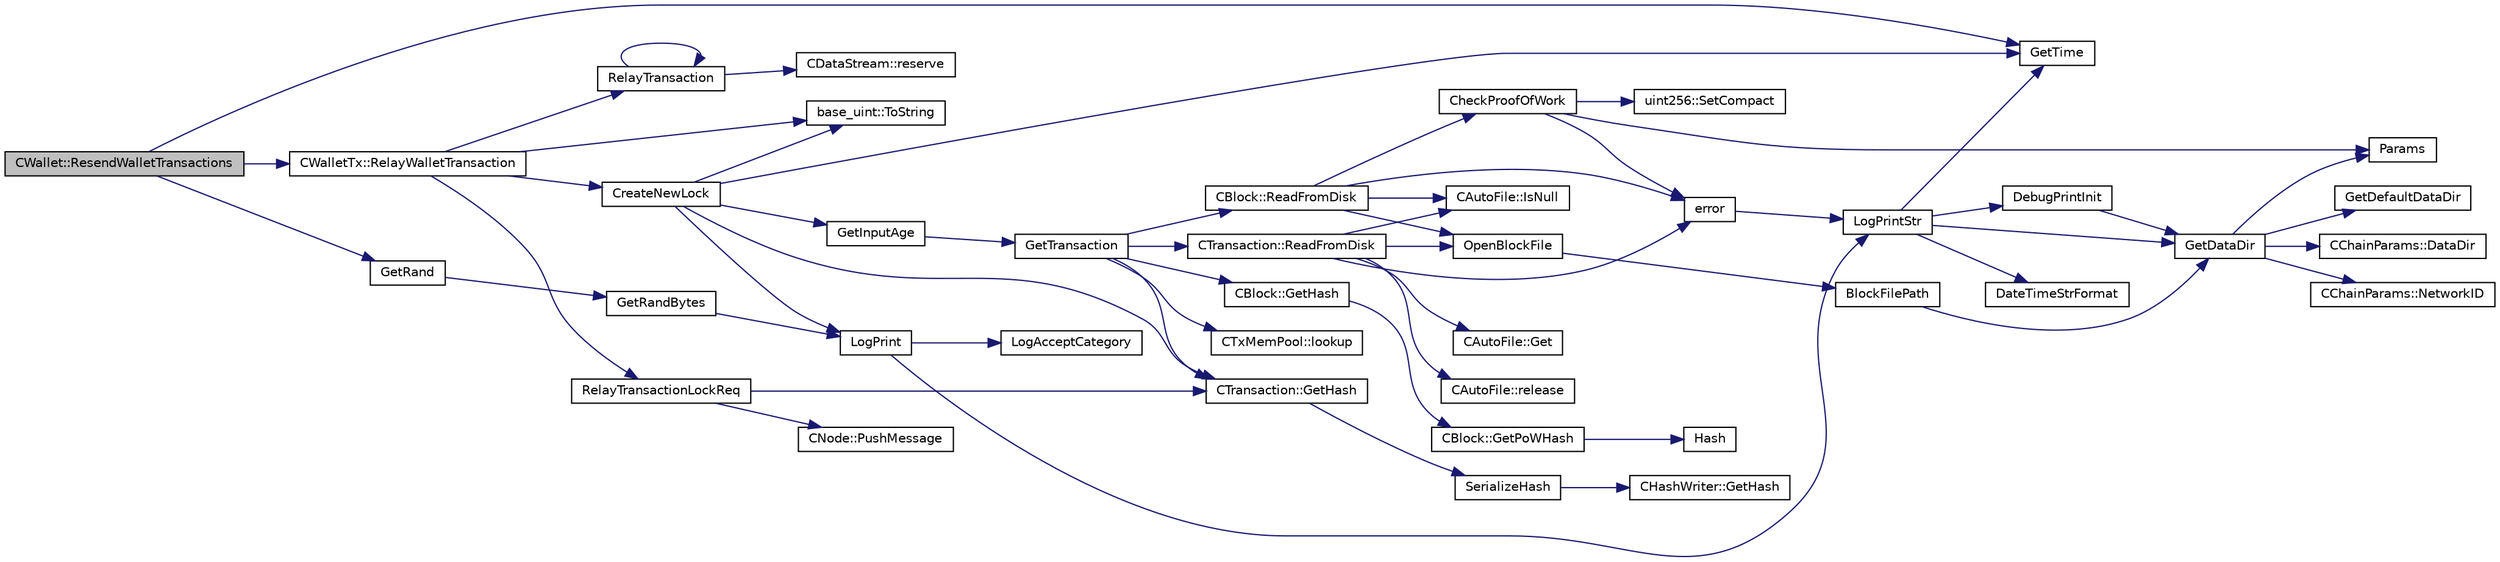 digraph "CWallet::ResendWalletTransactions"
{
  edge [fontname="Helvetica",fontsize="10",labelfontname="Helvetica",labelfontsize="10"];
  node [fontname="Helvetica",fontsize="10",shape=record];
  rankdir="LR";
  Node3204 [label="CWallet::ResendWalletTransactions",height=0.2,width=0.4,color="black", fillcolor="grey75", style="filled", fontcolor="black"];
  Node3204 -> Node3205 [color="midnightblue",fontsize="10",style="solid",fontname="Helvetica"];
  Node3205 [label="GetTime",height=0.2,width=0.4,color="black", fillcolor="white", style="filled",URL="$df/d2d/util_8cpp.html#a46fac5fba8ba905b5f9acb364f5d8c6f"];
  Node3204 -> Node3206 [color="midnightblue",fontsize="10",style="solid",fontname="Helvetica"];
  Node3206 [label="GetRand",height=0.2,width=0.4,color="black", fillcolor="white", style="filled",URL="$df/d2d/util_8cpp.html#a27d9149d522b1fa87d84e5e9ca902aef"];
  Node3206 -> Node3207 [color="midnightblue",fontsize="10",style="solid",fontname="Helvetica"];
  Node3207 [label="GetRandBytes",height=0.2,width=0.4,color="black", fillcolor="white", style="filled",URL="$df/d2d/util_8cpp.html#acf52c2aa8213c7b15e26594a2264ed8a"];
  Node3207 -> Node3208 [color="midnightblue",fontsize="10",style="solid",fontname="Helvetica"];
  Node3208 [label="LogPrint",height=0.2,width=0.4,color="black", fillcolor="white", style="filled",URL="$d8/d3c/util_8h.html#aab1f837a2366f424bdc996fdf6352171"];
  Node3208 -> Node3209 [color="midnightblue",fontsize="10",style="solid",fontname="Helvetica"];
  Node3209 [label="LogAcceptCategory",height=0.2,width=0.4,color="black", fillcolor="white", style="filled",URL="$d8/d3c/util_8h.html#a343d2a13efe00125f78d25dafb0a8d98"];
  Node3208 -> Node3210 [color="midnightblue",fontsize="10",style="solid",fontname="Helvetica"];
  Node3210 [label="LogPrintStr",height=0.2,width=0.4,color="black", fillcolor="white", style="filled",URL="$d8/d3c/util_8h.html#afd4c3002b2797c0560adddb6af3ca1da"];
  Node3210 -> Node3211 [color="midnightblue",fontsize="10",style="solid",fontname="Helvetica"];
  Node3211 [label="DebugPrintInit",height=0.2,width=0.4,color="black", fillcolor="white", style="filled",URL="$df/d2d/util_8cpp.html#a751ff5f21d880737811136b5e0bcea12"];
  Node3211 -> Node3212 [color="midnightblue",fontsize="10",style="solid",fontname="Helvetica"];
  Node3212 [label="GetDataDir",height=0.2,width=0.4,color="black", fillcolor="white", style="filled",URL="$df/d2d/util_8cpp.html#ab83866a054745d4b30a3948a1b44beba"];
  Node3212 -> Node3213 [color="midnightblue",fontsize="10",style="solid",fontname="Helvetica"];
  Node3213 [label="Params",height=0.2,width=0.4,color="black", fillcolor="white", style="filled",URL="$df/dbf/chainparams_8cpp.html#ace5c5b706d71a324a417dd2db394fd4a",tooltip="Return the currently selected parameters. "];
  Node3212 -> Node3214 [color="midnightblue",fontsize="10",style="solid",fontname="Helvetica"];
  Node3214 [label="CChainParams::NetworkID",height=0.2,width=0.4,color="black", fillcolor="white", style="filled",URL="$d1/d4f/class_c_chain_params.html#a90dc493ec0c0325c98c3ac06eb99862b"];
  Node3212 -> Node3215 [color="midnightblue",fontsize="10",style="solid",fontname="Helvetica"];
  Node3215 [label="GetDefaultDataDir",height=0.2,width=0.4,color="black", fillcolor="white", style="filled",URL="$df/d2d/util_8cpp.html#ab272995de020a3bcbf743be630e485c6"];
  Node3212 -> Node3216 [color="midnightblue",fontsize="10",style="solid",fontname="Helvetica"];
  Node3216 [label="CChainParams::DataDir",height=0.2,width=0.4,color="black", fillcolor="white", style="filled",URL="$d1/d4f/class_c_chain_params.html#a959488b5d8e6fe62857940b831d73a78"];
  Node3210 -> Node3212 [color="midnightblue",fontsize="10",style="solid",fontname="Helvetica"];
  Node3210 -> Node3217 [color="midnightblue",fontsize="10",style="solid",fontname="Helvetica"];
  Node3217 [label="DateTimeStrFormat",height=0.2,width=0.4,color="black", fillcolor="white", style="filled",URL="$df/d2d/util_8cpp.html#a749bc6776c8ec72d7c5e4dea56aee415"];
  Node3210 -> Node3205 [color="midnightblue",fontsize="10",style="solid",fontname="Helvetica"];
  Node3204 -> Node3218 [color="midnightblue",fontsize="10",style="solid",fontname="Helvetica"];
  Node3218 [label="CWalletTx::RelayWalletTransaction",height=0.2,width=0.4,color="black", fillcolor="white", style="filled",URL="$d6/d53/class_c_wallet_tx.html#aec8c50f3fcde27525485b6cd4a4e19b5"];
  Node3218 -> Node3219 [color="midnightblue",fontsize="10",style="solid",fontname="Helvetica"];
  Node3219 [label="base_uint::ToString",height=0.2,width=0.4,color="black", fillcolor="white", style="filled",URL="$da/df7/classbase__uint.html#acccba4d9d51a0c36261718ca0cbb293b"];
  Node3218 -> Node3220 [color="midnightblue",fontsize="10",style="solid",fontname="Helvetica"];
  Node3220 [label="CreateNewLock",height=0.2,width=0.4,color="black", fillcolor="white", style="filled",URL="$db/d72/instantx_8cpp.html#a3774b6dae3dfa0a6c85e3604e742150c"];
  Node3220 -> Node3221 [color="midnightblue",fontsize="10",style="solid",fontname="Helvetica"];
  Node3221 [label="GetInputAge",height=0.2,width=0.4,color="black", fillcolor="white", style="filled",URL="$df/d0a/main_8cpp.html#ae137d76bbcaf8d65fab905889b504e26"];
  Node3221 -> Node3222 [color="midnightblue",fontsize="10",style="solid",fontname="Helvetica"];
  Node3222 [label="GetTransaction",height=0.2,width=0.4,color="black", fillcolor="white", style="filled",URL="$df/d0a/main_8cpp.html#a7d2a4633e4e0e8e4cb9c881d45a496b5"];
  Node3222 -> Node3223 [color="midnightblue",fontsize="10",style="solid",fontname="Helvetica"];
  Node3223 [label="CTxMemPool::lookup",height=0.2,width=0.4,color="black", fillcolor="white", style="filled",URL="$db/d98/class_c_tx_mem_pool.html#ad6d9966cdeb4b6586f7186e709b4e77e"];
  Node3222 -> Node3224 [color="midnightblue",fontsize="10",style="solid",fontname="Helvetica"];
  Node3224 [label="CTransaction::ReadFromDisk",height=0.2,width=0.4,color="black", fillcolor="white", style="filled",URL="$df/d43/class_c_transaction.html#ad9d526afecbd816c385343f60c5352fd"];
  Node3224 -> Node3225 [color="midnightblue",fontsize="10",style="solid",fontname="Helvetica"];
  Node3225 [label="OpenBlockFile",height=0.2,width=0.4,color="black", fillcolor="white", style="filled",URL="$d4/dbf/main_8h.html#acaa494f20aefb99c5f5f9022a97d0040"];
  Node3225 -> Node3226 [color="midnightblue",fontsize="10",style="solid",fontname="Helvetica"];
  Node3226 [label="BlockFilePath",height=0.2,width=0.4,color="black", fillcolor="white", style="filled",URL="$df/d0a/main_8cpp.html#ac8bea30995cabddbc181f7c3b81340f0"];
  Node3226 -> Node3212 [color="midnightblue",fontsize="10",style="solid",fontname="Helvetica"];
  Node3224 -> Node3227 [color="midnightblue",fontsize="10",style="solid",fontname="Helvetica"];
  Node3227 [label="CAutoFile::IsNull",height=0.2,width=0.4,color="black", fillcolor="white", style="filled",URL="$df/dc9/class_c_auto_file.html#a7fd47268b6d85a89acafdb73559f8e78",tooltip="Return true if the wrapped FILE* is NULL, false otherwise. "];
  Node3224 -> Node3228 [color="midnightblue",fontsize="10",style="solid",fontname="Helvetica"];
  Node3228 [label="error",height=0.2,width=0.4,color="black", fillcolor="white", style="filled",URL="$d8/d3c/util_8h.html#af8985880cf4ef26df0a5aa2ffcb76662"];
  Node3228 -> Node3210 [color="midnightblue",fontsize="10",style="solid",fontname="Helvetica"];
  Node3224 -> Node3229 [color="midnightblue",fontsize="10",style="solid",fontname="Helvetica"];
  Node3229 [label="CAutoFile::Get",height=0.2,width=0.4,color="black", fillcolor="white", style="filled",URL="$df/dc9/class_c_auto_file.html#a2c1ad2d25562fea82a54bdef2793a0dd",tooltip="Get wrapped FILE* without transfer of ownership. "];
  Node3224 -> Node3230 [color="midnightblue",fontsize="10",style="solid",fontname="Helvetica"];
  Node3230 [label="CAutoFile::release",height=0.2,width=0.4,color="black", fillcolor="white", style="filled",URL="$df/dc9/class_c_auto_file.html#a25b51d94dc85c4140da0b15494ac9f8a",tooltip="Get wrapped FILE* with transfer of ownership. "];
  Node3222 -> Node3231 [color="midnightblue",fontsize="10",style="solid",fontname="Helvetica"];
  Node3231 [label="CBlock::ReadFromDisk",height=0.2,width=0.4,color="black", fillcolor="white", style="filled",URL="$d3/d51/class_c_block.html#a77a1b1e9902e1e557d762f5a5f325cd8"];
  Node3231 -> Node3225 [color="midnightblue",fontsize="10",style="solid",fontname="Helvetica"];
  Node3231 -> Node3227 [color="midnightblue",fontsize="10",style="solid",fontname="Helvetica"];
  Node3231 -> Node3228 [color="midnightblue",fontsize="10",style="solid",fontname="Helvetica"];
  Node3231 -> Node3232 [color="midnightblue",fontsize="10",style="solid",fontname="Helvetica"];
  Node3232 [label="CheckProofOfWork",height=0.2,width=0.4,color="black", fillcolor="white", style="filled",URL="$d1/d08/proofs_8cpp.html#a20a76dbc6ac5b8a6e0aaef85522b1069",tooltip="Check whether a block hash satisfies the proof-of-work requirement specified by nBits. "];
  Node3232 -> Node3233 [color="midnightblue",fontsize="10",style="solid",fontname="Helvetica"];
  Node3233 [label="uint256::SetCompact",height=0.2,width=0.4,color="black", fillcolor="white", style="filled",URL="$d2/d86/classuint256.html#a54bc91c8535c43f881bba1fdb11ca7fa",tooltip="The \"compact\" format is a representation of a whole number N using an unsigned 32bit number similar t..."];
  Node3232 -> Node3213 [color="midnightblue",fontsize="10",style="solid",fontname="Helvetica"];
  Node3232 -> Node3228 [color="midnightblue",fontsize="10",style="solid",fontname="Helvetica"];
  Node3222 -> Node3234 [color="midnightblue",fontsize="10",style="solid",fontname="Helvetica"];
  Node3234 [label="CBlock::GetHash",height=0.2,width=0.4,color="black", fillcolor="white", style="filled",URL="$d3/d51/class_c_block.html#a681acf1fa72ec2ed6c83ea5afc14e0f3"];
  Node3234 -> Node3235 [color="midnightblue",fontsize="10",style="solid",fontname="Helvetica"];
  Node3235 [label="CBlock::GetPoWHash",height=0.2,width=0.4,color="black", fillcolor="white", style="filled",URL="$d3/d51/class_c_block.html#af203beb528a62ec30b0453cf5d860044"];
  Node3235 -> Node3236 [color="midnightblue",fontsize="10",style="solid",fontname="Helvetica"];
  Node3236 [label="Hash",height=0.2,width=0.4,color="black", fillcolor="white", style="filled",URL="$db/dfb/hash_8h.html#ab3f6c437460137530d86e09c2c102e99"];
  Node3222 -> Node3237 [color="midnightblue",fontsize="10",style="solid",fontname="Helvetica"];
  Node3237 [label="CTransaction::GetHash",height=0.2,width=0.4,color="black", fillcolor="white", style="filled",URL="$df/d43/class_c_transaction.html#a0b46d80e82ca324e82c2ce3fc1492bfa"];
  Node3237 -> Node3238 [color="midnightblue",fontsize="10",style="solid",fontname="Helvetica"];
  Node3238 [label="SerializeHash",height=0.2,width=0.4,color="black", fillcolor="white", style="filled",URL="$db/dfb/hash_8h.html#a6de694e43f17c62025c6883965b65e63"];
  Node3238 -> Node3239 [color="midnightblue",fontsize="10",style="solid",fontname="Helvetica"];
  Node3239 [label="CHashWriter::GetHash",height=0.2,width=0.4,color="black", fillcolor="white", style="filled",URL="$d2/def/class_c_hash_writer.html#ae94a937211502eabf19477630090093a"];
  Node3220 -> Node3237 [color="midnightblue",fontsize="10",style="solid",fontname="Helvetica"];
  Node3220 -> Node3219 [color="midnightblue",fontsize="10",style="solid",fontname="Helvetica"];
  Node3220 -> Node3205 [color="midnightblue",fontsize="10",style="solid",fontname="Helvetica"];
  Node3220 -> Node3208 [color="midnightblue",fontsize="10",style="solid",fontname="Helvetica"];
  Node3218 -> Node3240 [color="midnightblue",fontsize="10",style="solid",fontname="Helvetica"];
  Node3240 [label="RelayTransactionLockReq",height=0.2,width=0.4,color="black", fillcolor="white", style="filled",URL="$dd/d84/net_8cpp.html#adb65a9b8fedbc980f2bb4ab5da6d3392"];
  Node3240 -> Node3237 [color="midnightblue",fontsize="10",style="solid",fontname="Helvetica"];
  Node3240 -> Node3241 [color="midnightblue",fontsize="10",style="solid",fontname="Helvetica"];
  Node3241 [label="CNode::PushMessage",height=0.2,width=0.4,color="black", fillcolor="white", style="filled",URL="$d1/d64/class_c_node.html#a204fda3d33404cb37698c085b1583ab2"];
  Node3218 -> Node3242 [color="midnightblue",fontsize="10",style="solid",fontname="Helvetica"];
  Node3242 [label="RelayTransaction",height=0.2,width=0.4,color="black", fillcolor="white", style="filled",URL="$dd/d84/net_8cpp.html#abe329205a15b55df86608f5f1964bdb1"];
  Node3242 -> Node3243 [color="midnightblue",fontsize="10",style="solid",fontname="Helvetica"];
  Node3243 [label="CDataStream::reserve",height=0.2,width=0.4,color="black", fillcolor="white", style="filled",URL="$d5/d41/class_c_data_stream.html#a5542e71bd7af2ab7cd7be0f381d39cb5"];
  Node3242 -> Node3242 [color="midnightblue",fontsize="10",style="solid",fontname="Helvetica"];
}
